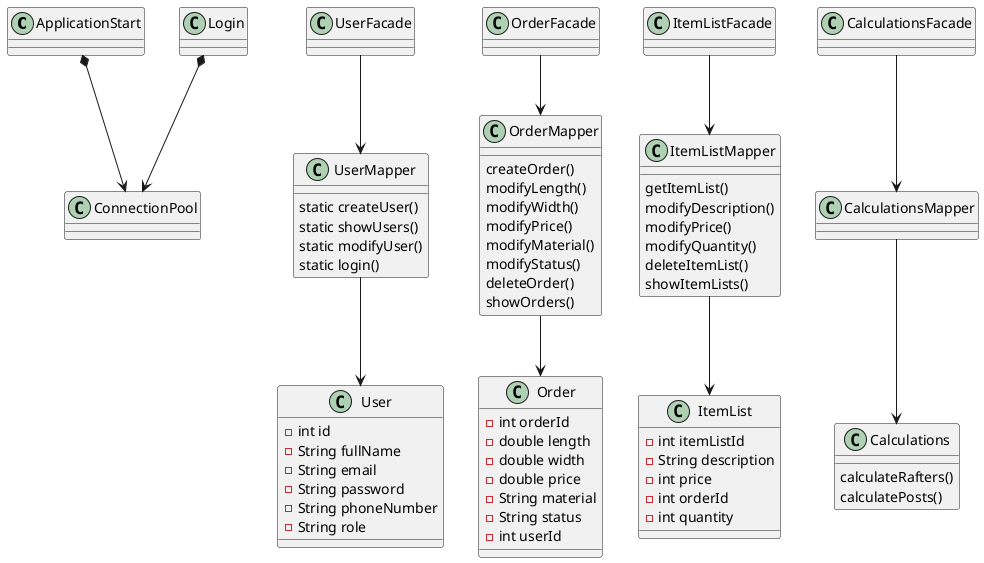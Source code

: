 @startuml
'https://plantuml.com/class-diagram
class ApplicationStart
class ConnectionPool
class Login

ApplicationStart *--> ConnectionPool
Login *--> ConnectionPool

class User
{
    -int id
    -String fullName
    -String email
    -String password
    -String phoneNumber
    -String role
}
class UserMapper
{
    static createUser()
    static showUsers()
    static modifyUser()
    static login()
}
class UserFacade


class Order
{
    -int orderId
    -double length
    -double width
    -double price
    -String material
    -String status
    -int userId
}
class OrderMapper
{
    createOrder()
    modifyLength()
    modifyWidth()
    modifyPrice()
    modifyMaterial()
    modifyStatus()
    deleteOrder()
    showOrders()
}
class OrderFacade

class ItemList
{
    -int itemListId
    -String description
    -int price
    -int orderId
    -int quantity

}
class ItemListMapper
{
    getItemList()
    modifyDescription()
    modifyPrice()
    modifyQuantity()
    deleteItemList()
    showItemLists()
}
class ItemListFacade

class Calculations
{
    calculateRafters()
    calculatePosts()


}
class CalculationsMapper
class CalculationsFacade

UserFacade --> UserMapper
UserMapper --> User

OrderFacade --> OrderMapper
OrderMapper --> Order

ItemListFacade --> ItemListMapper
ItemListMapper --> ItemList

CalculationsFacade --> CalculationsMapper
CalculationsMapper --> Calculations

@enduml

